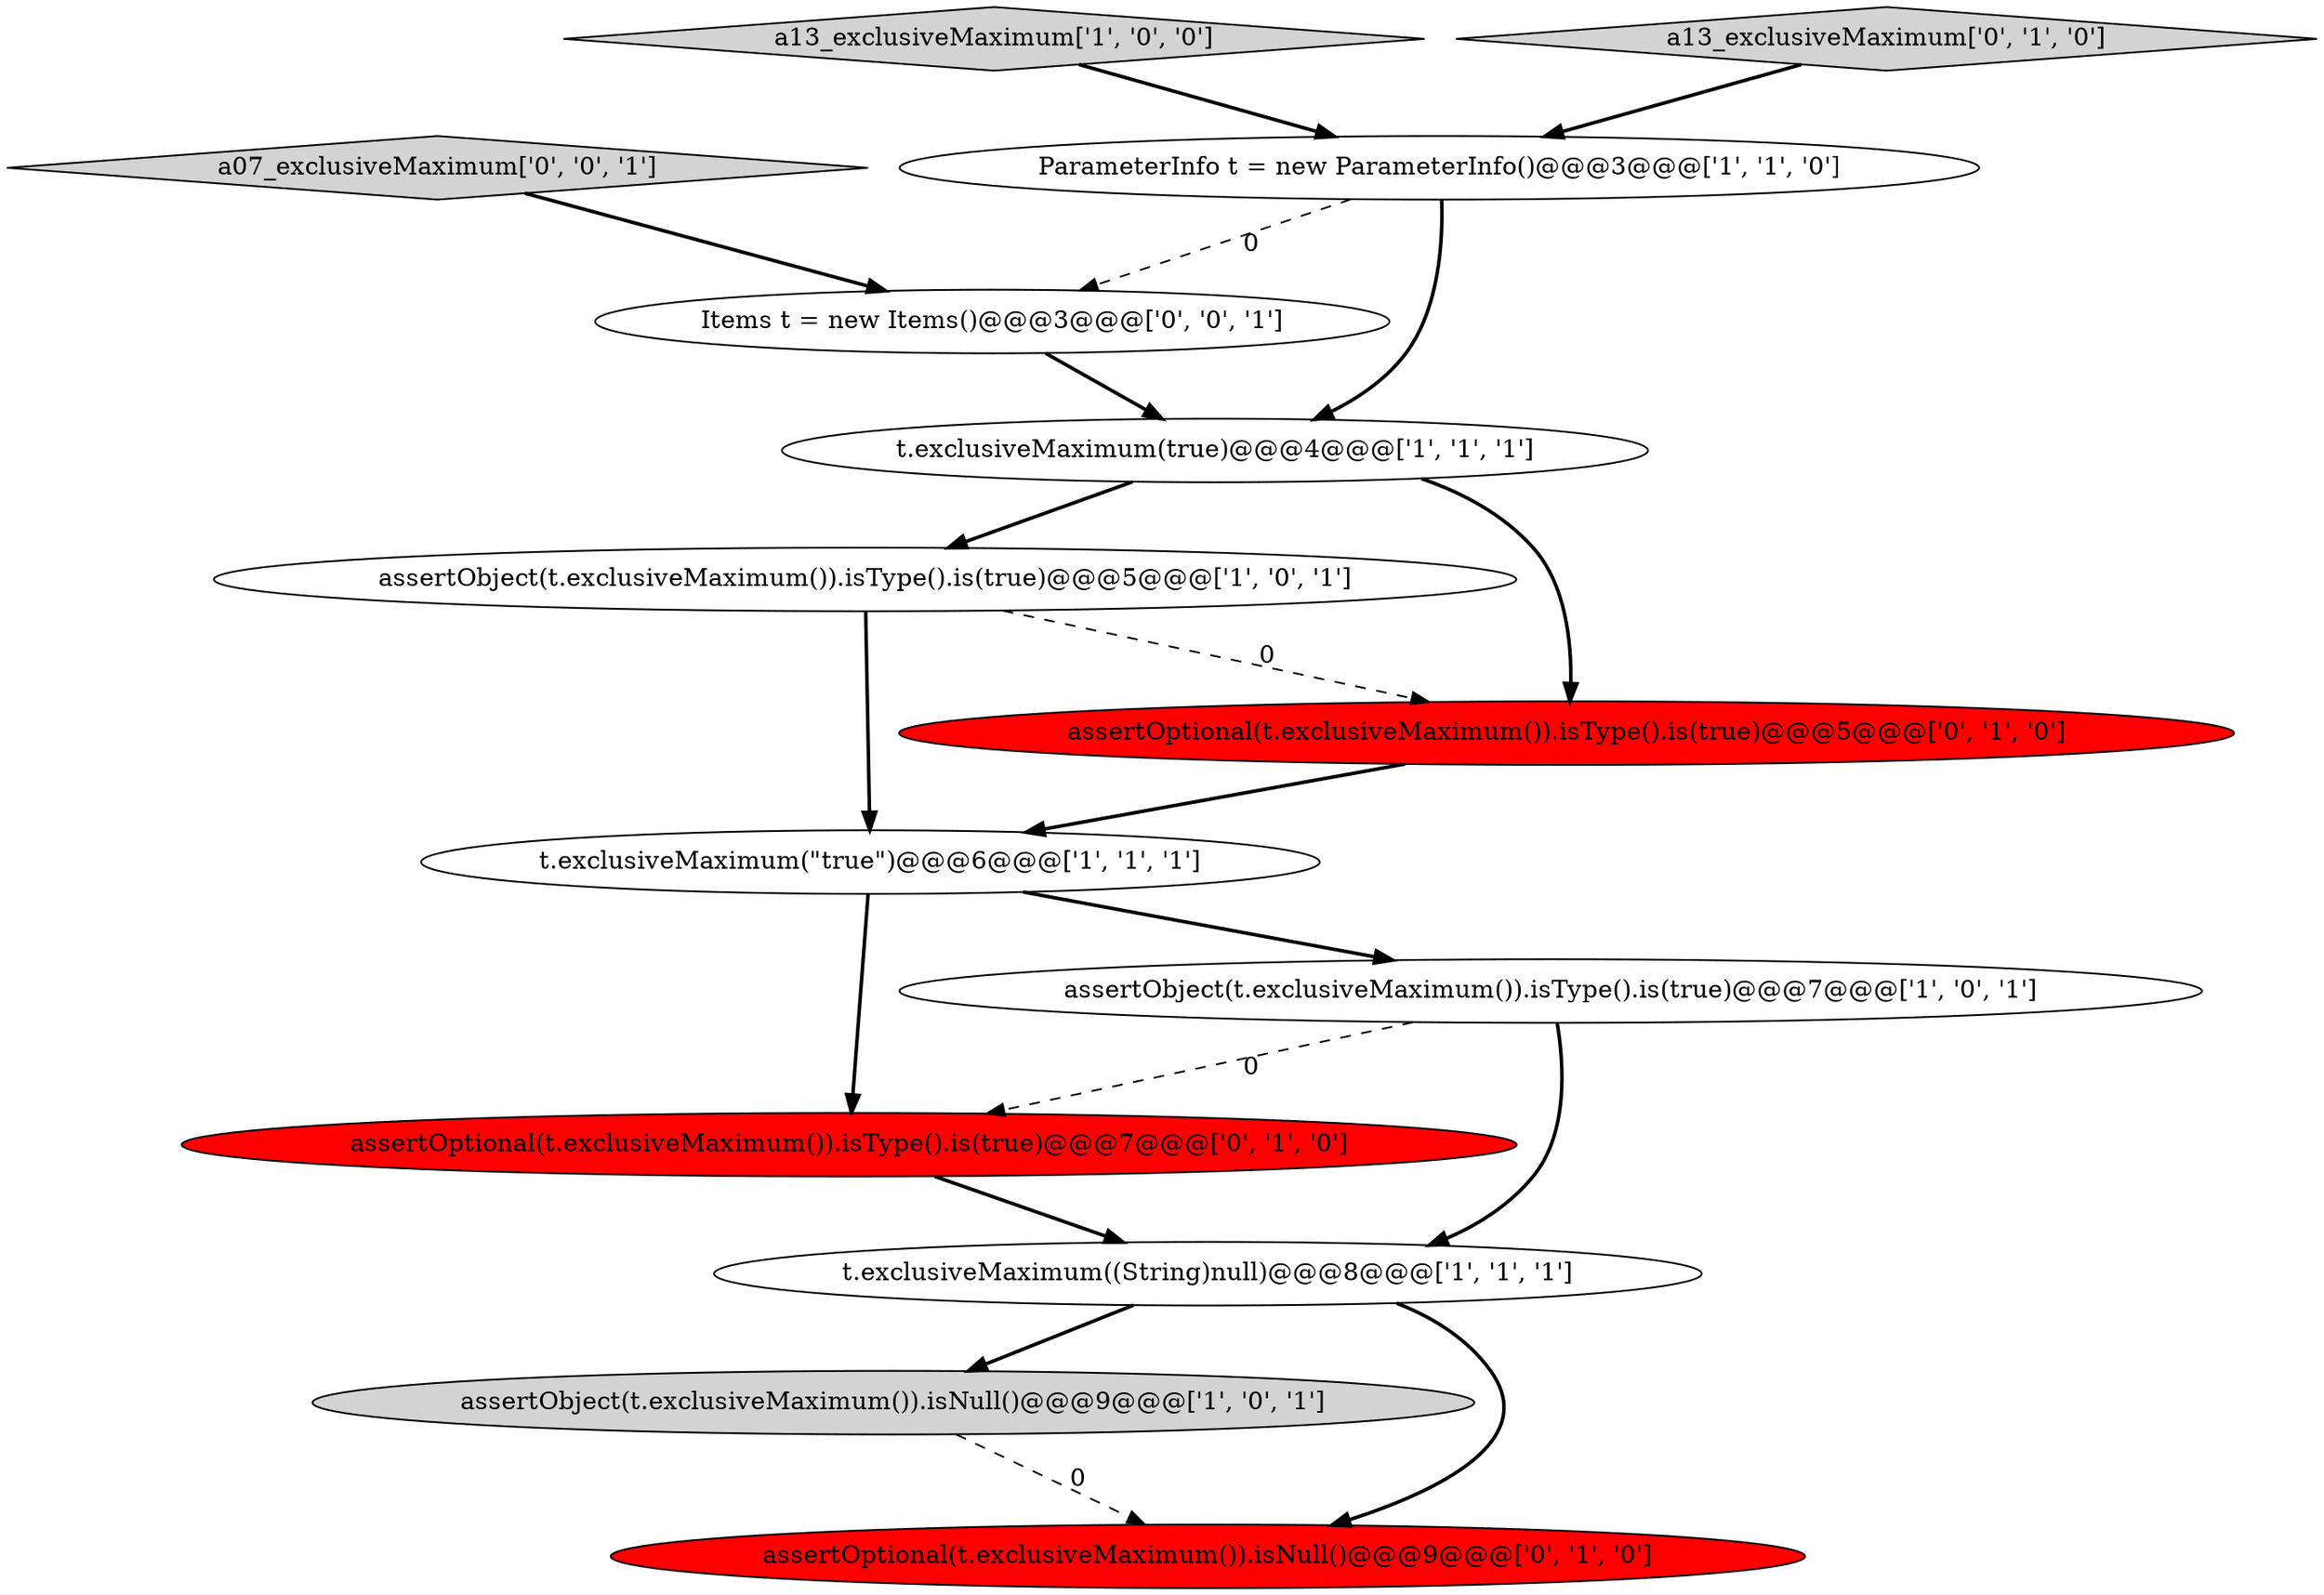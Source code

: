 digraph {
2 [style = filled, label = "assertObject(t.exclusiveMaximum()).isType().is(true)@@@5@@@['1', '0', '1']", fillcolor = white, shape = ellipse image = "AAA0AAABBB1BBB"];
4 [style = filled, label = "assertObject(t.exclusiveMaximum()).isNull()@@@9@@@['1', '0', '1']", fillcolor = lightgray, shape = ellipse image = "AAA0AAABBB1BBB"];
3 [style = filled, label = "ParameterInfo t = new ParameterInfo()@@@3@@@['1', '1', '0']", fillcolor = white, shape = ellipse image = "AAA0AAABBB1BBB"];
1 [style = filled, label = "t.exclusiveMaximum((String)null)@@@8@@@['1', '1', '1']", fillcolor = white, shape = ellipse image = "AAA0AAABBB1BBB"];
5 [style = filled, label = "t.exclusiveMaximum(\"true\")@@@6@@@['1', '1', '1']", fillcolor = white, shape = ellipse image = "AAA0AAABBB1BBB"];
11 [style = filled, label = "assertOptional(t.exclusiveMaximum()).isType().is(true)@@@7@@@['0', '1', '0']", fillcolor = red, shape = ellipse image = "AAA1AAABBB2BBB"];
9 [style = filled, label = "assertOptional(t.exclusiveMaximum()).isType().is(true)@@@5@@@['0', '1', '0']", fillcolor = red, shape = ellipse image = "AAA1AAABBB2BBB"];
0 [style = filled, label = "assertObject(t.exclusiveMaximum()).isType().is(true)@@@7@@@['1', '0', '1']", fillcolor = white, shape = ellipse image = "AAA0AAABBB1BBB"];
6 [style = filled, label = "a13_exclusiveMaximum['1', '0', '0']", fillcolor = lightgray, shape = diamond image = "AAA0AAABBB1BBB"];
13 [style = filled, label = "a07_exclusiveMaximum['0', '0', '1']", fillcolor = lightgray, shape = diamond image = "AAA0AAABBB3BBB"];
7 [style = filled, label = "t.exclusiveMaximum(true)@@@4@@@['1', '1', '1']", fillcolor = white, shape = ellipse image = "AAA0AAABBB1BBB"];
8 [style = filled, label = "a13_exclusiveMaximum['0', '1', '0']", fillcolor = lightgray, shape = diamond image = "AAA0AAABBB2BBB"];
12 [style = filled, label = "Items t = new Items()@@@3@@@['0', '0', '1']", fillcolor = white, shape = ellipse image = "AAA0AAABBB3BBB"];
10 [style = filled, label = "assertOptional(t.exclusiveMaximum()).isNull()@@@9@@@['0', '1', '0']", fillcolor = red, shape = ellipse image = "AAA1AAABBB2BBB"];
9->5 [style = bold, label=""];
7->9 [style = bold, label=""];
6->3 [style = bold, label=""];
1->4 [style = bold, label=""];
5->11 [style = bold, label=""];
0->11 [style = dashed, label="0"];
13->12 [style = bold, label=""];
3->12 [style = dashed, label="0"];
4->10 [style = dashed, label="0"];
5->0 [style = bold, label=""];
3->7 [style = bold, label=""];
1->10 [style = bold, label=""];
2->9 [style = dashed, label="0"];
11->1 [style = bold, label=""];
7->2 [style = bold, label=""];
0->1 [style = bold, label=""];
12->7 [style = bold, label=""];
2->5 [style = bold, label=""];
8->3 [style = bold, label=""];
}
